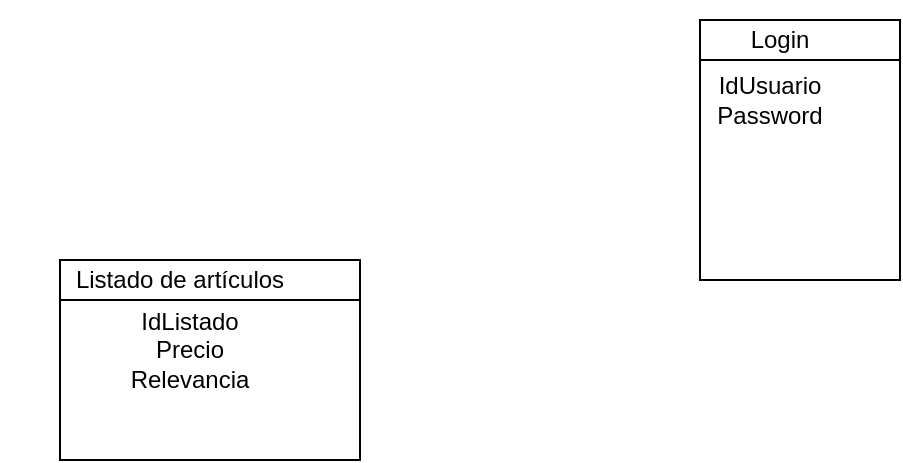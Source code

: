<mxfile version="13.5.9" type="github">
  <diagram id="FlkiXIvMVXTxF6Fdl1Iv" name="Page-1">
    <mxGraphModel dx="782" dy="482" grid="1" gridSize="10" guides="1" tooltips="1" connect="1" arrows="1" fold="1" page="1" pageScale="1" pageWidth="850" pageHeight="1100" math="0" shadow="0">
      <root>
        <mxCell id="0" />
        <mxCell id="1" parent="0" />
        <mxCell id="LrLYDFanNHeDi5vaeuGO-1" value="" style="shape=internalStorage;whiteSpace=wrap;html=1;backgroundOutline=1;dx=0;dy=20;" vertex="1" parent="1">
          <mxGeometry x="390" y="140" width="100" height="130" as="geometry" />
        </mxCell>
        <mxCell id="LrLYDFanNHeDi5vaeuGO-2" value="Login" style="text;html=1;strokeColor=none;fillColor=none;align=center;verticalAlign=middle;whiteSpace=wrap;rounded=0;" vertex="1" parent="1">
          <mxGeometry x="370" y="140" width="120" height="20" as="geometry" />
        </mxCell>
        <mxCell id="LrLYDFanNHeDi5vaeuGO-3" value="IdUsuario&lt;br&gt;Password" style="text;html=1;strokeColor=none;fillColor=none;align=center;verticalAlign=middle;whiteSpace=wrap;rounded=0;" vertex="1" parent="1">
          <mxGeometry x="360" y="130" width="130" height="100" as="geometry" />
        </mxCell>
        <mxCell id="LrLYDFanNHeDi5vaeuGO-4" value="" style="shape=internalStorage;whiteSpace=wrap;html=1;backgroundOutline=1;dx=0;dy=20;" vertex="1" parent="1">
          <mxGeometry x="70" y="260" width="150" height="100" as="geometry" />
        </mxCell>
        <mxCell id="LrLYDFanNHeDi5vaeuGO-5" value="Listado de artículos" style="text;html=1;strokeColor=none;fillColor=none;align=center;verticalAlign=middle;whiteSpace=wrap;rounded=0;" vertex="1" parent="1">
          <mxGeometry x="40" y="260" width="180" height="20" as="geometry" />
        </mxCell>
        <mxCell id="LrLYDFanNHeDi5vaeuGO-6" value="IdListado&lt;br&gt;Precio&lt;br&gt;Relevancia" style="text;html=1;strokeColor=none;fillColor=none;align=center;verticalAlign=middle;whiteSpace=wrap;rounded=0;" vertex="1" parent="1">
          <mxGeometry x="60" y="280" width="150" height="50" as="geometry" />
        </mxCell>
      </root>
    </mxGraphModel>
  </diagram>
</mxfile>
